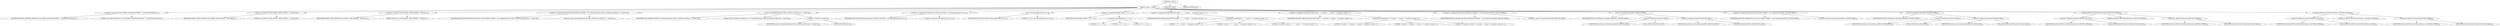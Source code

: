 digraph "&lt;clinit&gt;" {  
"406" [label = <(METHOD,&lt;clinit&gt;)> ]
"407" [label = <(BLOCK,&lt;empty&gt;,&lt;empty&gt;)> ]
"408" [label = <(&lt;operator&gt;.assignment,String ISO8601_DATETIME_PATTERN = &quot;yyyy-MM-dd'T'HH:mm:ss&quot;)<SUB>44</SUB>> ]
"409" [label = <(IDENTIFIER,ISO8601_DATETIME_PATTERN,String ISO8601_DATETIME_PATTERN = &quot;yyyy-MM-dd'T'HH:mm:ss&quot;)<SUB>44</SUB>> ]
"410" [label = <(LITERAL,&quot;yyyy-MM-dd'T'HH:mm:ss&quot;,String ISO8601_DATETIME_PATTERN = &quot;yyyy-MM-dd'T'HH:mm:ss&quot;)<SUB>45</SUB>> ]
"411" [label = <(&lt;operator&gt;.assignment,String ISO8601_DATE_PATTERN = &quot;yyyy-MM-dd&quot;)<SUB>50</SUB>> ]
"412" [label = <(IDENTIFIER,ISO8601_DATE_PATTERN,String ISO8601_DATE_PATTERN = &quot;yyyy-MM-dd&quot;)<SUB>50</SUB>> ]
"413" [label = <(LITERAL,&quot;yyyy-MM-dd&quot;,String ISO8601_DATE_PATTERN = &quot;yyyy-MM-dd&quot;)<SUB>51</SUB>> ]
"414" [label = <(&lt;operator&gt;.assignment,String ISO8601_TIME_PATTERN = &quot;HH:mm:ss&quot;)<SUB>56</SUB>> ]
"415" [label = <(IDENTIFIER,ISO8601_TIME_PATTERN,String ISO8601_TIME_PATTERN = &quot;HH:mm:ss&quot;)<SUB>56</SUB>> ]
"416" [label = <(LITERAL,&quot;HH:mm:ss&quot;,String ISO8601_TIME_PATTERN = &quot;HH:mm:ss&quot;)<SUB>57</SUB>> ]
"417" [label = <(&lt;operator&gt;.assignment,DateFormat DATE_HEADER_FORMAT = new SimpleDateFormat(&quot;EEE, dd MMM yyyy HH:mm:ss &quot;, Locale.US))<SUB>62</SUB>> ]
"418" [label = <(IDENTIFIER,DATE_HEADER_FORMAT,DateFormat DATE_HEADER_FORMAT = new SimpleDateFormat(&quot;EEE, dd MMM yyyy HH:mm:ss &quot;, Locale.US))<SUB>62</SUB>> ]
"419" [label = <(&lt;operator&gt;.alloc,new SimpleDateFormat(&quot;EEE, dd MMM yyyy HH:mm:ss &quot;, Locale.US))<SUB>63</SUB>> ]
"420" [label = <(&lt;init&gt;,new SimpleDateFormat(&quot;EEE, dd MMM yyyy HH:mm:ss &quot;, Locale.US))<SUB>63</SUB>> ]
"3" [label = <(IDENTIFIER,DATE_HEADER_FORMAT,new SimpleDateFormat(&quot;EEE, dd MMM yyyy HH:mm:ss &quot;, Locale.US))<SUB>62</SUB>> ]
"421" [label = <(LITERAL,&quot;EEE, dd MMM yyyy HH:mm:ss &quot;,new SimpleDateFormat(&quot;EEE, dd MMM yyyy HH:mm:ss &quot;, Locale.US))<SUB>63</SUB>> ]
"422" [label = <(&lt;operator&gt;.fieldAccess,Locale.US)<SUB>63</SUB>> ]
"423" [label = <(IDENTIFIER,Locale,new SimpleDateFormat(&quot;EEE, dd MMM yyyy HH:mm:ss &quot;, Locale.US))<SUB>63</SUB>> ]
"424" [label = <(FIELD_IDENTIFIER,US,US)<SUB>63</SUB>> ]
"425" [label = <(&lt;operator&gt;.assignment,MessageFormat MINUTE_SECONDS = new MessageFormat(&quot;{0}{1}&quot;))<SUB>67</SUB>> ]
"426" [label = <(IDENTIFIER,MINUTE_SECONDS,MessageFormat MINUTE_SECONDS = new MessageFormat(&quot;{0}{1}&quot;))<SUB>67</SUB>> ]
"427" [label = <(&lt;operator&gt;.alloc,new MessageFormat(&quot;{0}{1}&quot;))<SUB>68</SUB>> ]
"428" [label = <(&lt;init&gt;,new MessageFormat(&quot;{0}{1}&quot;))<SUB>68</SUB>> ]
"5" [label = <(IDENTIFIER,MINUTE_SECONDS,new MessageFormat(&quot;{0}{1}&quot;))<SUB>67</SUB>> ]
"429" [label = <(LITERAL,&quot;{0}{1}&quot;,new MessageFormat(&quot;{0}{1}&quot;))<SUB>68</SUB>> ]
"430" [label = <(&lt;operator&gt;.assignment,double[] LIMITS = { 0, 1, 2 })<SUB>70</SUB>> ]
"431" [label = <(IDENTIFIER,LIMITS,double[] LIMITS = { 0, 1, 2 })<SUB>70</SUB>> ]
"432" [label = <(&lt;operator&gt;.arrayInitializer,{ 0, 1, 2 })<SUB>70</SUB>> ]
"433" [label = <(LITERAL,0,{ 0, 1, 2 })<SUB>70</SUB>> ]
"434" [label = <(LITERAL,1,{ 0, 1, 2 })<SUB>70</SUB>> ]
"435" [label = <(LITERAL,2,{ 0, 1, 2 })<SUB>70</SUB>> ]
"436" [label = <(&lt;operator&gt;.assignment,String[] MINUTES_PART = { &quot;&quot;, &quot;1 minute &quot;, &quot;{0,number} minutes &quot; })<SUB>72</SUB>> ]
"437" [label = <(IDENTIFIER,MINUTES_PART,String[] MINUTES_PART = { &quot;&quot;, &quot;1 minute &quot;, &quot;{0,number} minutes &quot; })<SUB>72</SUB>> ]
"438" [label = <(&lt;operator&gt;.arrayInitializer,{ &quot;&quot;, &quot;1 minute &quot;, &quot;{0,number} minutes &quot; })<SUB>72</SUB>> ]
"439" [label = <(LITERAL,&quot;&quot;,{ &quot;&quot;, &quot;1 minute &quot;, &quot;{0,number} minutes &quot; })<SUB>72</SUB>> ]
"440" [label = <(LITERAL,&quot;1 minute &quot;,{ &quot;&quot;, &quot;1 minute &quot;, &quot;{0,number} minutes &quot; })<SUB>72</SUB>> ]
"441" [label = <(LITERAL,&quot;{0,number} minutes &quot;,{ &quot;&quot;, &quot;1 minute &quot;, &quot;{0,number} minutes &quot; })<SUB>72</SUB>> ]
"442" [label = <(&lt;operator&gt;.assignment,String[] SECONDS_PART = { &quot;0 seconds&quot;, &quot;1 second&quot;, &quot;{1,number} seconds&quot; })<SUB>74</SUB>> ]
"443" [label = <(IDENTIFIER,SECONDS_PART,String[] SECONDS_PART = { &quot;0 seconds&quot;, &quot;1 second&quot;, &quot;{1,number} seconds&quot; })<SUB>74</SUB>> ]
"444" [label = <(&lt;operator&gt;.arrayInitializer,{ &quot;0 seconds&quot;, &quot;1 second&quot;, &quot;{1,number} seconds&quot; })<SUB>74</SUB>> ]
"445" [label = <(LITERAL,&quot;0 seconds&quot;,{ &quot;0 seconds&quot;, &quot;1 second&quot;, &quot;{1,number} seconds&quot; })<SUB>74</SUB>> ]
"446" [label = <(LITERAL,&quot;1 second&quot;,{ &quot;0 seconds&quot;, &quot;1 second&quot;, &quot;{1,number} seconds&quot; })<SUB>74</SUB>> ]
"447" [label = <(LITERAL,&quot;{1,number} seconds&quot;,{ &quot;0 seconds&quot;, &quot;1 second&quot;, &quot;{1,number} seconds&quot; })<SUB>74</SUB>> ]
"448" [label = <(&lt;operator&gt;.assignment,ChoiceFormat MINUTES_FORMAT = new ChoiceFormat(LIMITS, MINUTES_PART))<SUB>76</SUB>> ]
"449" [label = <(IDENTIFIER,MINUTES_FORMAT,ChoiceFormat MINUTES_FORMAT = new ChoiceFormat(LIMITS, MINUTES_PART))<SUB>76</SUB>> ]
"450" [label = <(&lt;operator&gt;.alloc,new ChoiceFormat(LIMITS, MINUTES_PART))<SUB>77</SUB>> ]
"451" [label = <(&lt;init&gt;,new ChoiceFormat(LIMITS, MINUTES_PART))<SUB>77</SUB>> ]
"7" [label = <(IDENTIFIER,MINUTES_FORMAT,new ChoiceFormat(LIMITS, MINUTES_PART))<SUB>76</SUB>> ]
"452" [label = <(&lt;operator&gt;.fieldAccess,DateUtils.LIMITS)<SUB>77</SUB>> ]
"453" [label = <(IDENTIFIER,DateUtils,new ChoiceFormat(LIMITS, MINUTES_PART))<SUB>77</SUB>> ]
"454" [label = <(FIELD_IDENTIFIER,LIMITS,LIMITS)<SUB>77</SUB>> ]
"455" [label = <(&lt;operator&gt;.fieldAccess,DateUtils.MINUTES_PART)<SUB>77</SUB>> ]
"456" [label = <(IDENTIFIER,DateUtils,new ChoiceFormat(LIMITS, MINUTES_PART))<SUB>77</SUB>> ]
"457" [label = <(FIELD_IDENTIFIER,MINUTES_PART,MINUTES_PART)<SUB>77</SUB>> ]
"458" [label = <(&lt;operator&gt;.assignment,ChoiceFormat SECONDS_FORMAT = new ChoiceFormat(LIMITS, SECONDS_PART))<SUB>79</SUB>> ]
"459" [label = <(IDENTIFIER,SECONDS_FORMAT,ChoiceFormat SECONDS_FORMAT = new ChoiceFormat(LIMITS, SECONDS_PART))<SUB>79</SUB>> ]
"460" [label = <(&lt;operator&gt;.alloc,new ChoiceFormat(LIMITS, SECONDS_PART))<SUB>80</SUB>> ]
"461" [label = <(&lt;init&gt;,new ChoiceFormat(LIMITS, SECONDS_PART))<SUB>80</SUB>> ]
"9" [label = <(IDENTIFIER,SECONDS_FORMAT,new ChoiceFormat(LIMITS, SECONDS_PART))<SUB>79</SUB>> ]
"462" [label = <(&lt;operator&gt;.fieldAccess,DateUtils.LIMITS)<SUB>80</SUB>> ]
"463" [label = <(IDENTIFIER,DateUtils,new ChoiceFormat(LIMITS, SECONDS_PART))<SUB>80</SUB>> ]
"464" [label = <(FIELD_IDENTIFIER,LIMITS,LIMITS)<SUB>80</SUB>> ]
"465" [label = <(&lt;operator&gt;.fieldAccess,DateUtils.SECONDS_PART)<SUB>80</SUB>> ]
"466" [label = <(IDENTIFIER,DateUtils,new ChoiceFormat(LIMITS, SECONDS_PART))<SUB>80</SUB>> ]
"467" [label = <(FIELD_IDENTIFIER,SECONDS_PART,SECONDS_PART)<SUB>80</SUB>> ]
"468" [label = <(setFormat,MINUTE_SECONDS.setFormat(0, MINUTES_FORMAT))<SUB>83</SUB>> ]
"469" [label = <(&lt;operator&gt;.fieldAccess,DateUtils.MINUTE_SECONDS)<SUB>83</SUB>> ]
"470" [label = <(IDENTIFIER,DateUtils,MINUTE_SECONDS.setFormat(0, MINUTES_FORMAT))<SUB>83</SUB>> ]
"471" [label = <(FIELD_IDENTIFIER,MINUTE_SECONDS,MINUTE_SECONDS)<SUB>83</SUB>> ]
"472" [label = <(LITERAL,0,MINUTE_SECONDS.setFormat(0, MINUTES_FORMAT))<SUB>83</SUB>> ]
"473" [label = <(&lt;operator&gt;.fieldAccess,DateUtils.MINUTES_FORMAT)<SUB>83</SUB>> ]
"474" [label = <(IDENTIFIER,DateUtils,MINUTE_SECONDS.setFormat(0, MINUTES_FORMAT))<SUB>83</SUB>> ]
"475" [label = <(FIELD_IDENTIFIER,MINUTES_FORMAT,MINUTES_FORMAT)<SUB>83</SUB>> ]
"476" [label = <(setFormat,MINUTE_SECONDS.setFormat(1, SECONDS_FORMAT))<SUB>84</SUB>> ]
"477" [label = <(&lt;operator&gt;.fieldAccess,DateUtils.MINUTE_SECONDS)<SUB>84</SUB>> ]
"478" [label = <(IDENTIFIER,DateUtils,MINUTE_SECONDS.setFormat(1, SECONDS_FORMAT))<SUB>84</SUB>> ]
"479" [label = <(FIELD_IDENTIFIER,MINUTE_SECONDS,MINUTE_SECONDS)<SUB>84</SUB>> ]
"480" [label = <(LITERAL,1,MINUTE_SECONDS.setFormat(1, SECONDS_FORMAT))<SUB>84</SUB>> ]
"481" [label = <(&lt;operator&gt;.fieldAccess,DateUtils.SECONDS_FORMAT)<SUB>84</SUB>> ]
"482" [label = <(IDENTIFIER,DateUtils,MINUTE_SECONDS.setFormat(1, SECONDS_FORMAT))<SUB>84</SUB>> ]
"483" [label = <(FIELD_IDENTIFIER,SECONDS_FORMAT,SECONDS_FORMAT)<SUB>84</SUB>> ]
"484" [label = <(MODIFIER,STATIC)> ]
"485" [label = <(METHOD_RETURN,void)> ]
  "406" -> "407" 
  "406" -> "484" 
  "406" -> "485" 
  "407" -> "408" 
  "407" -> "411" 
  "407" -> "414" 
  "407" -> "417" 
  "407" -> "420" 
  "407" -> "425" 
  "407" -> "428" 
  "407" -> "430" 
  "407" -> "436" 
  "407" -> "442" 
  "407" -> "448" 
  "407" -> "451" 
  "407" -> "458" 
  "407" -> "461" 
  "407" -> "468" 
  "407" -> "476" 
  "408" -> "409" 
  "408" -> "410" 
  "411" -> "412" 
  "411" -> "413" 
  "414" -> "415" 
  "414" -> "416" 
  "417" -> "418" 
  "417" -> "419" 
  "420" -> "3" 
  "420" -> "421" 
  "420" -> "422" 
  "422" -> "423" 
  "422" -> "424" 
  "425" -> "426" 
  "425" -> "427" 
  "428" -> "5" 
  "428" -> "429" 
  "430" -> "431" 
  "430" -> "432" 
  "432" -> "433" 
  "432" -> "434" 
  "432" -> "435" 
  "436" -> "437" 
  "436" -> "438" 
  "438" -> "439" 
  "438" -> "440" 
  "438" -> "441" 
  "442" -> "443" 
  "442" -> "444" 
  "444" -> "445" 
  "444" -> "446" 
  "444" -> "447" 
  "448" -> "449" 
  "448" -> "450" 
  "451" -> "7" 
  "451" -> "452" 
  "451" -> "455" 
  "452" -> "453" 
  "452" -> "454" 
  "455" -> "456" 
  "455" -> "457" 
  "458" -> "459" 
  "458" -> "460" 
  "461" -> "9" 
  "461" -> "462" 
  "461" -> "465" 
  "462" -> "463" 
  "462" -> "464" 
  "465" -> "466" 
  "465" -> "467" 
  "468" -> "469" 
  "468" -> "472" 
  "468" -> "473" 
  "469" -> "470" 
  "469" -> "471" 
  "473" -> "474" 
  "473" -> "475" 
  "476" -> "477" 
  "476" -> "480" 
  "476" -> "481" 
  "477" -> "478" 
  "477" -> "479" 
  "481" -> "482" 
  "481" -> "483" 
}
